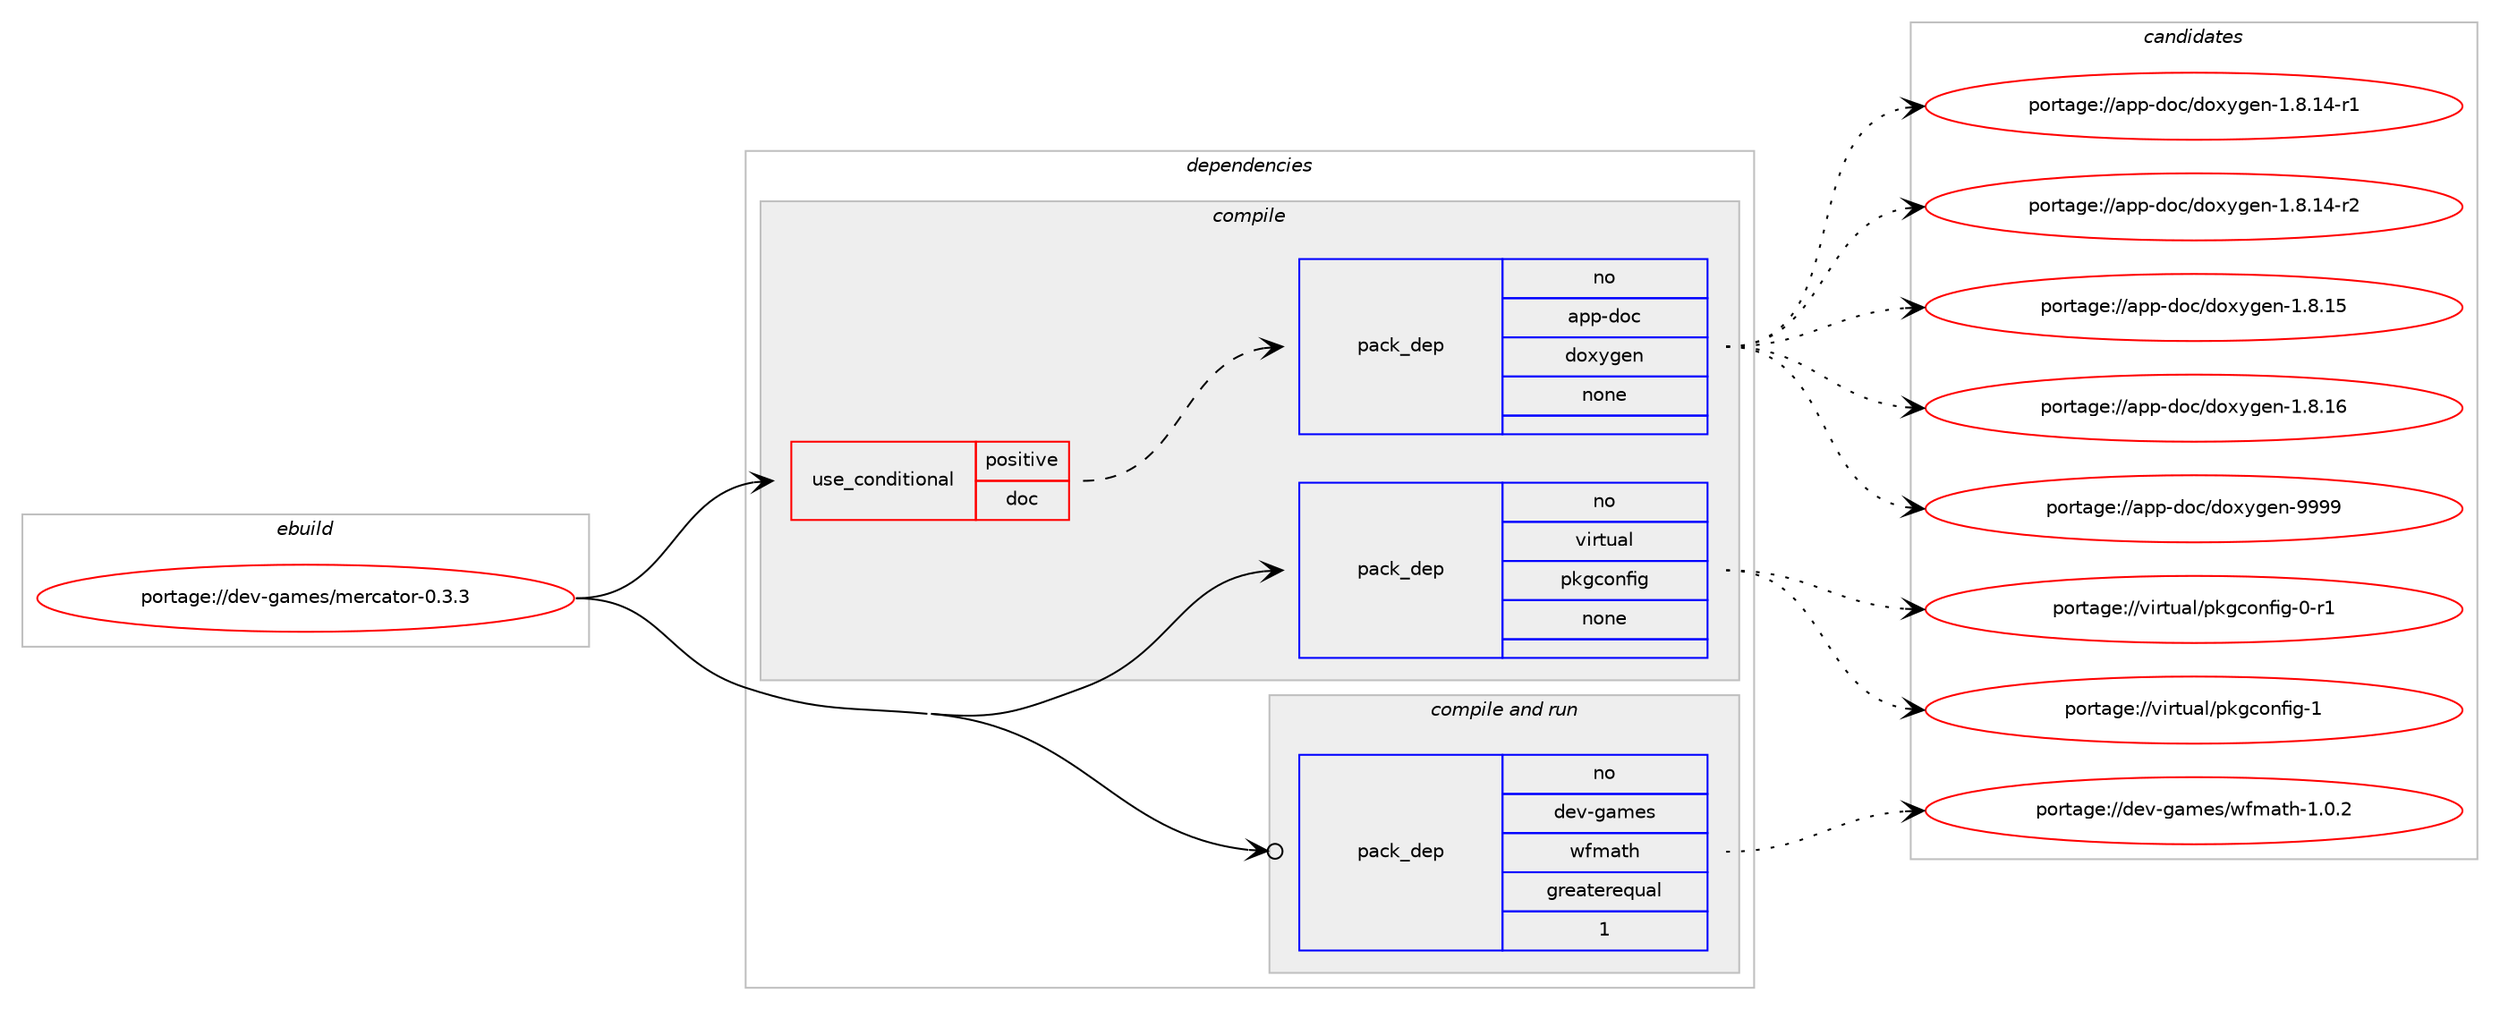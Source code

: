 digraph prolog {

# *************
# Graph options
# *************

newrank=true;
concentrate=true;
compound=true;
graph [rankdir=LR,fontname=Helvetica,fontsize=10,ranksep=1.5];#, ranksep=2.5, nodesep=0.2];
edge  [arrowhead=vee];
node  [fontname=Helvetica,fontsize=10];

# **********
# The ebuild
# **********

subgraph cluster_leftcol {
color=gray;
rank=same;
label=<<i>ebuild</i>>;
id [label="portage://dev-games/mercator-0.3.3", color=red, width=4, href="../dev-games/mercator-0.3.3.svg"];
}

# ****************
# The dependencies
# ****************

subgraph cluster_midcol {
color=gray;
label=<<i>dependencies</i>>;
subgraph cluster_compile {
fillcolor="#eeeeee";
style=filled;
label=<<i>compile</i>>;
subgraph cond13930 {
dependency60413 [label=<<TABLE BORDER="0" CELLBORDER="1" CELLSPACING="0" CELLPADDING="4"><TR><TD ROWSPAN="3" CELLPADDING="10">use_conditional</TD></TR><TR><TD>positive</TD></TR><TR><TD>doc</TD></TR></TABLE>>, shape=none, color=red];
subgraph pack45153 {
dependency60414 [label=<<TABLE BORDER="0" CELLBORDER="1" CELLSPACING="0" CELLPADDING="4" WIDTH="220"><TR><TD ROWSPAN="6" CELLPADDING="30">pack_dep</TD></TR><TR><TD WIDTH="110">no</TD></TR><TR><TD>app-doc</TD></TR><TR><TD>doxygen</TD></TR><TR><TD>none</TD></TR><TR><TD></TD></TR></TABLE>>, shape=none, color=blue];
}
dependency60413:e -> dependency60414:w [weight=20,style="dashed",arrowhead="vee"];
}
id:e -> dependency60413:w [weight=20,style="solid",arrowhead="vee"];
subgraph pack45154 {
dependency60415 [label=<<TABLE BORDER="0" CELLBORDER="1" CELLSPACING="0" CELLPADDING="4" WIDTH="220"><TR><TD ROWSPAN="6" CELLPADDING="30">pack_dep</TD></TR><TR><TD WIDTH="110">no</TD></TR><TR><TD>virtual</TD></TR><TR><TD>pkgconfig</TD></TR><TR><TD>none</TD></TR><TR><TD></TD></TR></TABLE>>, shape=none, color=blue];
}
id:e -> dependency60415:w [weight=20,style="solid",arrowhead="vee"];
}
subgraph cluster_compileandrun {
fillcolor="#eeeeee";
style=filled;
label=<<i>compile and run</i>>;
subgraph pack45155 {
dependency60416 [label=<<TABLE BORDER="0" CELLBORDER="1" CELLSPACING="0" CELLPADDING="4" WIDTH="220"><TR><TD ROWSPAN="6" CELLPADDING="30">pack_dep</TD></TR><TR><TD WIDTH="110">no</TD></TR><TR><TD>dev-games</TD></TR><TR><TD>wfmath</TD></TR><TR><TD>greaterequal</TD></TR><TR><TD>1</TD></TR></TABLE>>, shape=none, color=blue];
}
id:e -> dependency60416:w [weight=20,style="solid",arrowhead="odotvee"];
}
subgraph cluster_run {
fillcolor="#eeeeee";
style=filled;
label=<<i>run</i>>;
}
}

# **************
# The candidates
# **************

subgraph cluster_choices {
rank=same;
color=gray;
label=<<i>candidates</i>>;

subgraph choice45153 {
color=black;
nodesep=1;
choiceportage97112112451001119947100111120121103101110454946564649524511449 [label="portage://app-doc/doxygen-1.8.14-r1", color=red, width=4,href="../app-doc/doxygen-1.8.14-r1.svg"];
choiceportage97112112451001119947100111120121103101110454946564649524511450 [label="portage://app-doc/doxygen-1.8.14-r2", color=red, width=4,href="../app-doc/doxygen-1.8.14-r2.svg"];
choiceportage9711211245100111994710011112012110310111045494656464953 [label="portage://app-doc/doxygen-1.8.15", color=red, width=4,href="../app-doc/doxygen-1.8.15.svg"];
choiceportage9711211245100111994710011112012110310111045494656464954 [label="portage://app-doc/doxygen-1.8.16", color=red, width=4,href="../app-doc/doxygen-1.8.16.svg"];
choiceportage971121124510011199471001111201211031011104557575757 [label="portage://app-doc/doxygen-9999", color=red, width=4,href="../app-doc/doxygen-9999.svg"];
dependency60414:e -> choiceportage97112112451001119947100111120121103101110454946564649524511449:w [style=dotted,weight="100"];
dependency60414:e -> choiceportage97112112451001119947100111120121103101110454946564649524511450:w [style=dotted,weight="100"];
dependency60414:e -> choiceportage9711211245100111994710011112012110310111045494656464953:w [style=dotted,weight="100"];
dependency60414:e -> choiceportage9711211245100111994710011112012110310111045494656464954:w [style=dotted,weight="100"];
dependency60414:e -> choiceportage971121124510011199471001111201211031011104557575757:w [style=dotted,weight="100"];
}
subgraph choice45154 {
color=black;
nodesep=1;
choiceportage11810511411611797108471121071039911111010210510345484511449 [label="portage://virtual/pkgconfig-0-r1", color=red, width=4,href="../virtual/pkgconfig-0-r1.svg"];
choiceportage1181051141161179710847112107103991111101021051034549 [label="portage://virtual/pkgconfig-1", color=red, width=4,href="../virtual/pkgconfig-1.svg"];
dependency60415:e -> choiceportage11810511411611797108471121071039911111010210510345484511449:w [style=dotted,weight="100"];
dependency60415:e -> choiceportage1181051141161179710847112107103991111101021051034549:w [style=dotted,weight="100"];
}
subgraph choice45155 {
color=black;
nodesep=1;
choiceportage10010111845103971091011154711910210997116104454946484650 [label="portage://dev-games/wfmath-1.0.2", color=red, width=4,href="../dev-games/wfmath-1.0.2.svg"];
dependency60416:e -> choiceportage10010111845103971091011154711910210997116104454946484650:w [style=dotted,weight="100"];
}
}

}
